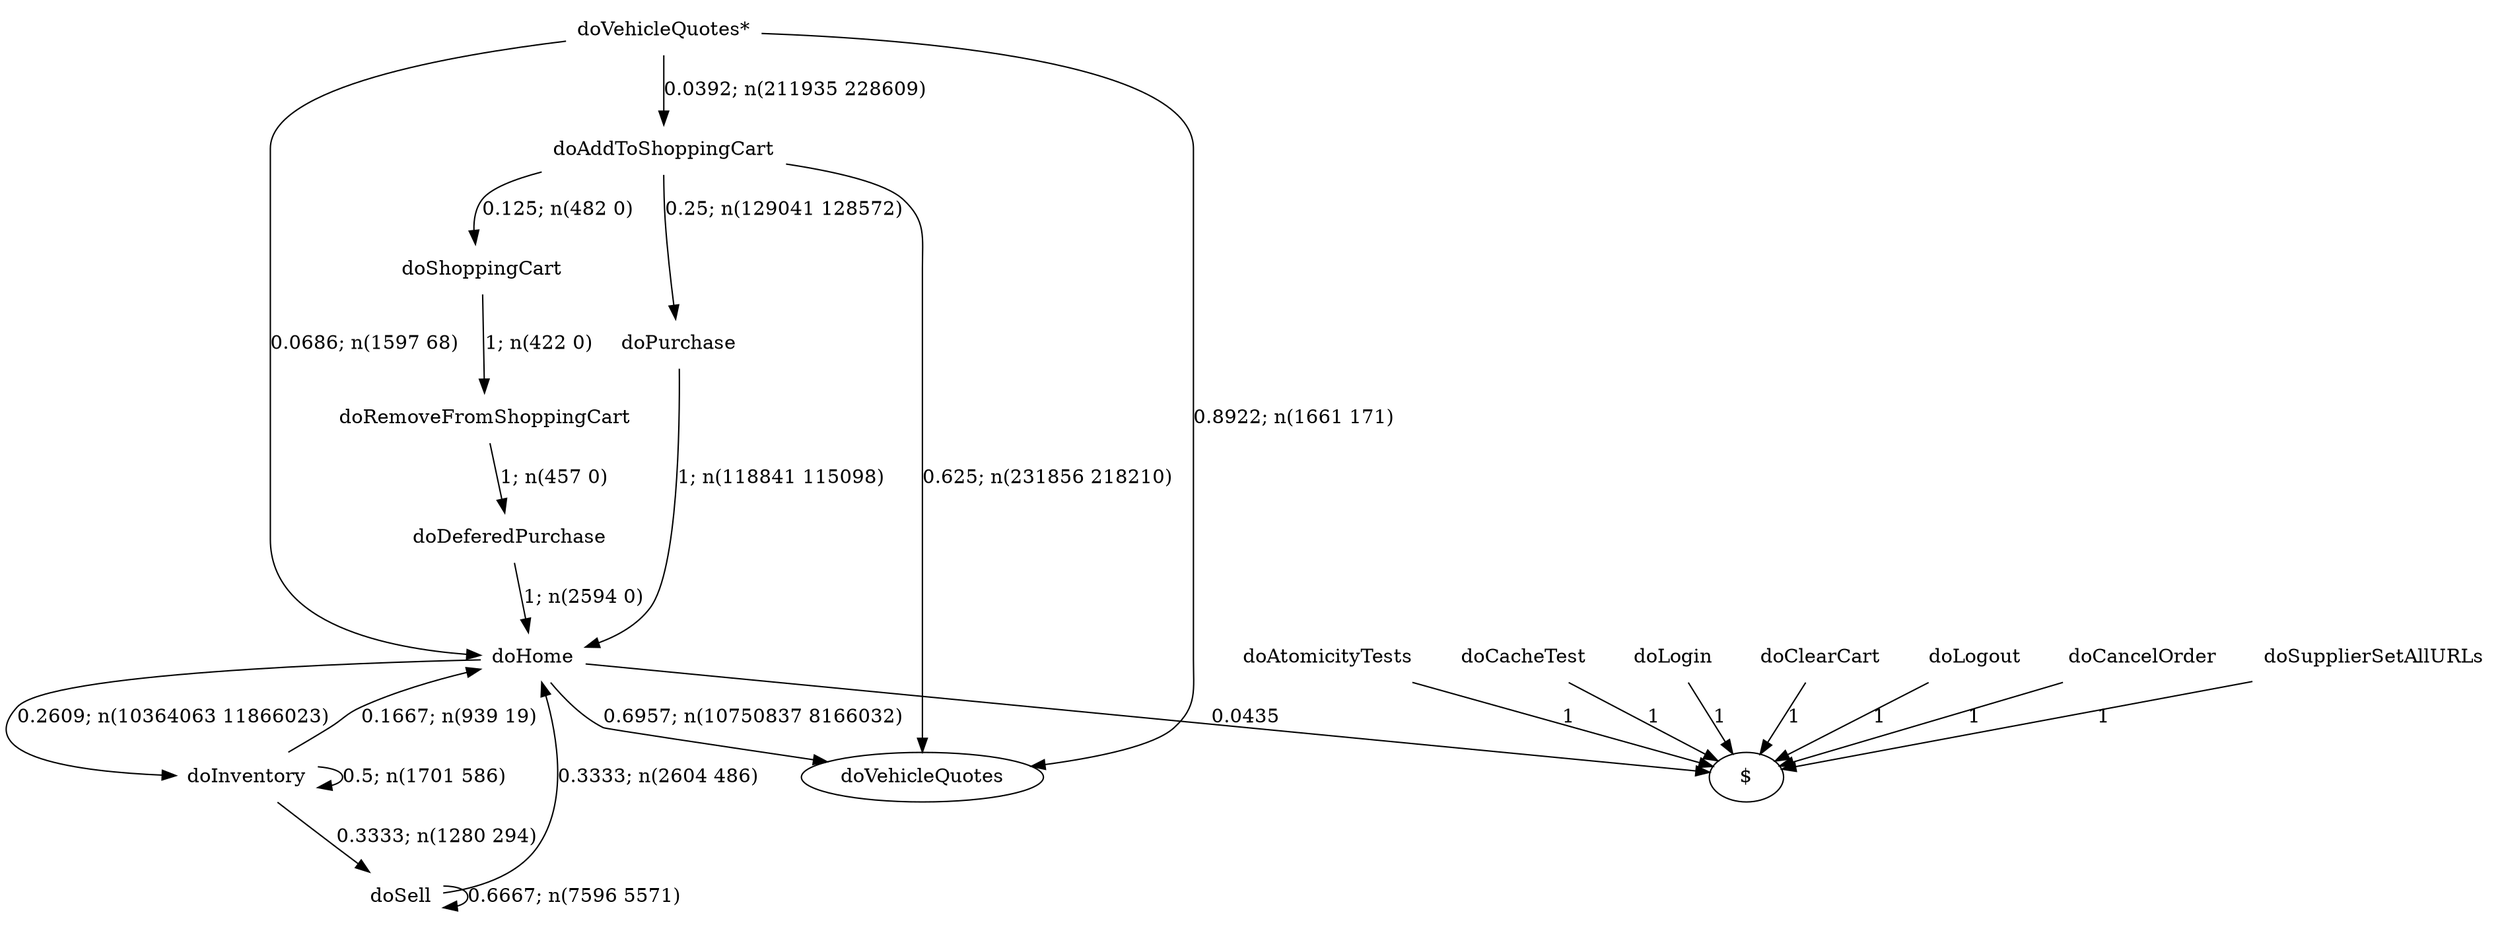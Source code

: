 digraph G {"doVehicleQuotes*" [label="doVehicleQuotes*",shape=none];"doSupplierSetAllURLs" [label="doSupplierSetAllURLs",shape=none];"doAtomicityTests" [label="doAtomicityTests",shape=none];"doCacheTest" [label="doCacheTest",shape=none];"doLogin" [label="doLogin",shape=none];"doAddToShoppingCart" [label="doAddToShoppingCart",shape=none];"doDeferedPurchase" [label="doDeferedPurchase",shape=none];"doHome" [label="doHome",shape=none];"doShoppingCart" [label="doShoppingCart",shape=none];"doClearCart" [label="doClearCart",shape=none];"doPurchase" [label="doPurchase",shape=none];"doInventory" [label="doInventory",shape=none];"doSell" [label="doSell",shape=none];"doLogout" [label="doLogout",shape=none];"doCancelOrder" [label="doCancelOrder",shape=none];"doRemoveFromShoppingCart" [label="doRemoveFromShoppingCart",shape=none];"doVehicleQuotes*"->"doVehicleQuotes" [style=solid,label="0.8922; n(1661 171)"];"doVehicleQuotes*"->"doAddToShoppingCart" [style=solid,label="0.0392; n(211935 228609)"];"doVehicleQuotes*"->"doHome" [style=solid,label="0.0686; n(1597 68)"];"doSupplierSetAllURLs"->"$" [style=solid,label="1"];"doAtomicityTests"->"$" [style=solid,label="1"];"doCacheTest"->"$" [style=solid,label="1"];"doLogin"->"$" [style=solid,label="1"];"doAddToShoppingCart"->"doVehicleQuotes" [style=solid,label="0.625; n(231856 218210)"];"doAddToShoppingCart"->"doShoppingCart" [style=solid,label="0.125; n(482 0)"];"doAddToShoppingCart"->"doPurchase" [style=solid,label="0.25; n(129041 128572)"];"doDeferedPurchase"->"doHome" [style=solid,label="1; n(2594 0)"];"doHome"->"doVehicleQuotes" [style=solid,label="0.6957; n(10750837 8166032)"];"doHome"->"doInventory" [style=solid,label="0.2609; n(10364063 11866023)"];"doHome"->"$" [style=solid,label="0.0435"];"doShoppingCart"->"doRemoveFromShoppingCart" [style=solid,label="1; n(422 0)"];"doClearCart"->"$" [style=solid,label="1"];"doPurchase"->"doHome" [style=solid,label="1; n(118841 115098)"];"doInventory"->"doHome" [style=solid,label="0.1667; n(939 19)"];"doInventory"->"doInventory" [style=solid,label="0.5; n(1701 586)"];"doInventory"->"doSell" [style=solid,label="0.3333; n(1280 294)"];"doSell"->"doHome" [style=solid,label="0.3333; n(2604 486)"];"doSell"->"doSell" [style=solid,label="0.6667; n(7596 5571)"];"doLogout"->"$" [style=solid,label="1"];"doCancelOrder"->"$" [style=solid,label="1"];"doRemoveFromShoppingCart"->"doDeferedPurchase" [style=solid,label="1; n(457 0)"];}